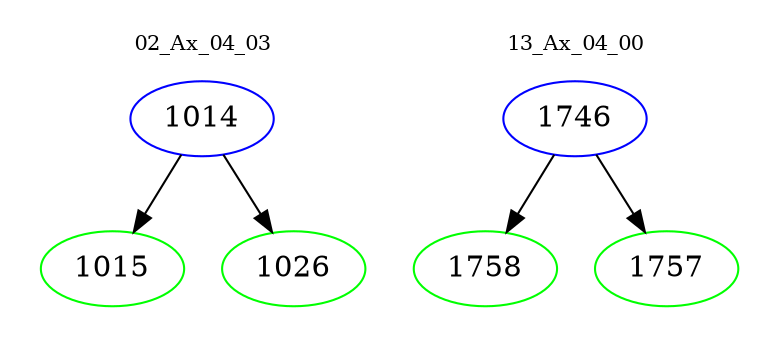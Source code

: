 digraph{
subgraph cluster_0 {
color = white
label = "02_Ax_04_03";
fontsize=10;
T0_1014 [label="1014", color="blue"]
T0_1014 -> T0_1015 [color="black"]
T0_1015 [label="1015", color="green"]
T0_1014 -> T0_1026 [color="black"]
T0_1026 [label="1026", color="green"]
}
subgraph cluster_1 {
color = white
label = "13_Ax_04_00";
fontsize=10;
T1_1746 [label="1746", color="blue"]
T1_1746 -> T1_1758 [color="black"]
T1_1758 [label="1758", color="green"]
T1_1746 -> T1_1757 [color="black"]
T1_1757 [label="1757", color="green"]
}
}
